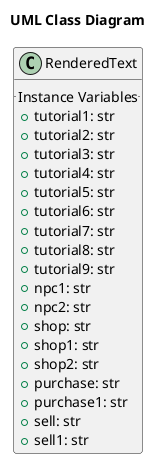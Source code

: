 @startuml renderedtext
scale 1
title  "UML Class Diagram"
class RenderedText {
	.. Instance Variables ..
	+ tutorial1: str
	+ tutorial2: str
    + tutorial3: str
    + tutorial4: str
    + tutorial5: str
    + tutorial6: str
    + tutorial7: str
    + tutorial8: str
    + tutorial9: str
    + npc1: str
    + npc2: str
    + shop: str
    + shop1: str
    + shop2: str
    + purchase: str
    + purchase1: str
    + sell: str
    + sell1: str
}
@enduml